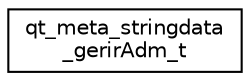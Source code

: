 digraph "Graphical Class Hierarchy"
{
 // LATEX_PDF_SIZE
  edge [fontname="Helvetica",fontsize="10",labelfontname="Helvetica",labelfontsize="10"];
  node [fontname="Helvetica",fontsize="10",shape=record];
  rankdir="LR";
  Node0 [label="qt_meta_stringdata\l_gerirAdm_t",height=0.2,width=0.4,color="black", fillcolor="white", style="filled",URL="$structqt__meta__stringdata__gerir_adm__t.html",tooltip=" "];
}
